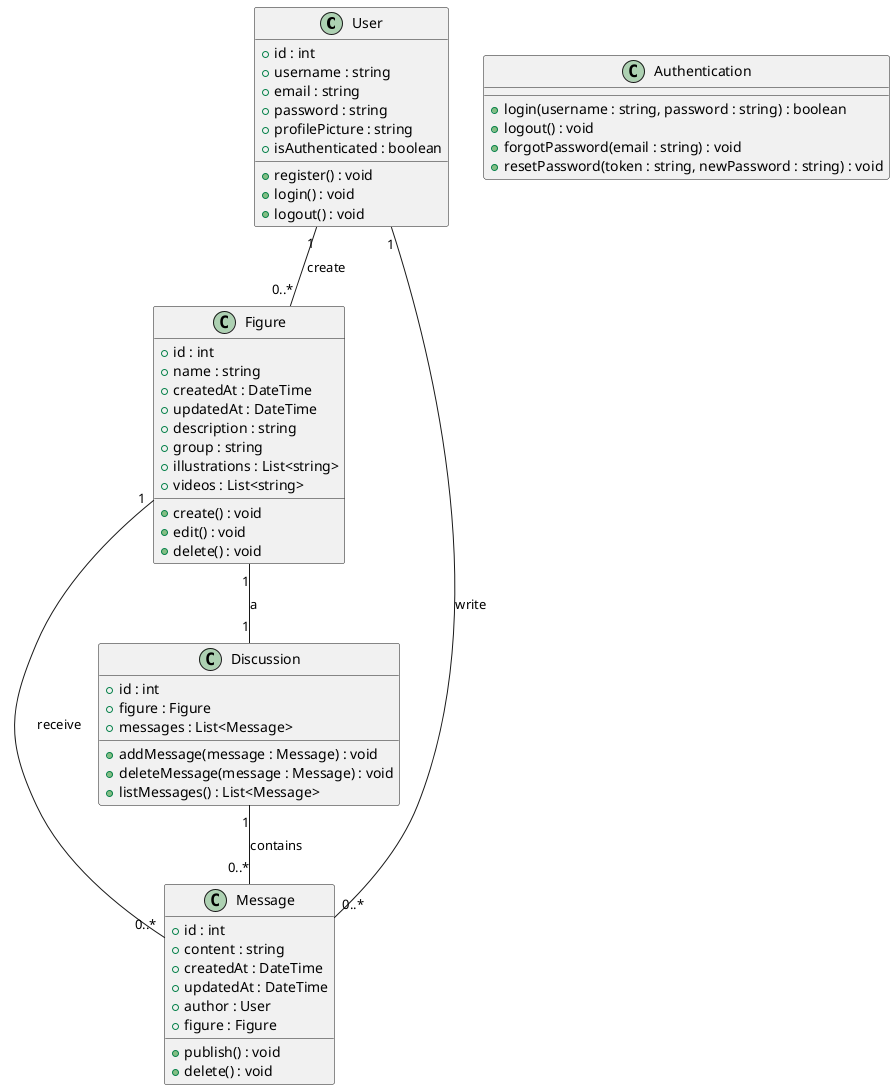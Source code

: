 @startuml
class User {
    + id : int
    + username : string
    + email : string
    + password : string
    + profilePicture : string
    + isAuthenticated : boolean
    + register() : void
    + login() : void
    + logout() : void
}

class Figure {
    + id : int
    + name : string
    + createdAt : DateTime
    + updatedAt : DateTime
    + description : string
    + group : string
    + illustrations : List<string>
    + videos : List<string>
    + create() : void
    + edit() : void
    + delete() : void
}

class Message {
    + id : int
    + content : string
    + createdAt : DateTime
    + updatedAt : DateTime
    + author : User
    + figure : Figure
    + publish() : void
    + delete() : void
}

class Discussion {
    + id : int
    + figure : Figure
    + messages : List<Message>
    + addMessage(message : Message) : void
    + deleteMessage(message : Message) : void
    + listMessages() : List<Message>
}

class Authentication {
    + login(username : string, password : string) : boolean
    + logout() : void
    + forgotPassword(email : string) : void
    + resetPassword(token : string, newPassword : string) : void
}

User "1" -- "0..*" Figure : create
User "1" -- "0..*" Message : write
Figure "1" -- "0..*" Message : receive
Figure "1" -- "1" Discussion : a
Discussion "1" -- "0..*" Message : contains

@enduml
